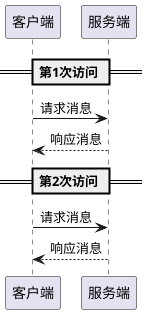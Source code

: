 @startuml

== 第1次访问 ==

客户端 -> 服务端 : 请求消息
客户端 <-- 服务端 : 响应消息

== 第2次访问 ==

客户端 -> 服务端 : 请求消息
客户端 <-- 服务端 : 响应消息
@enduml
